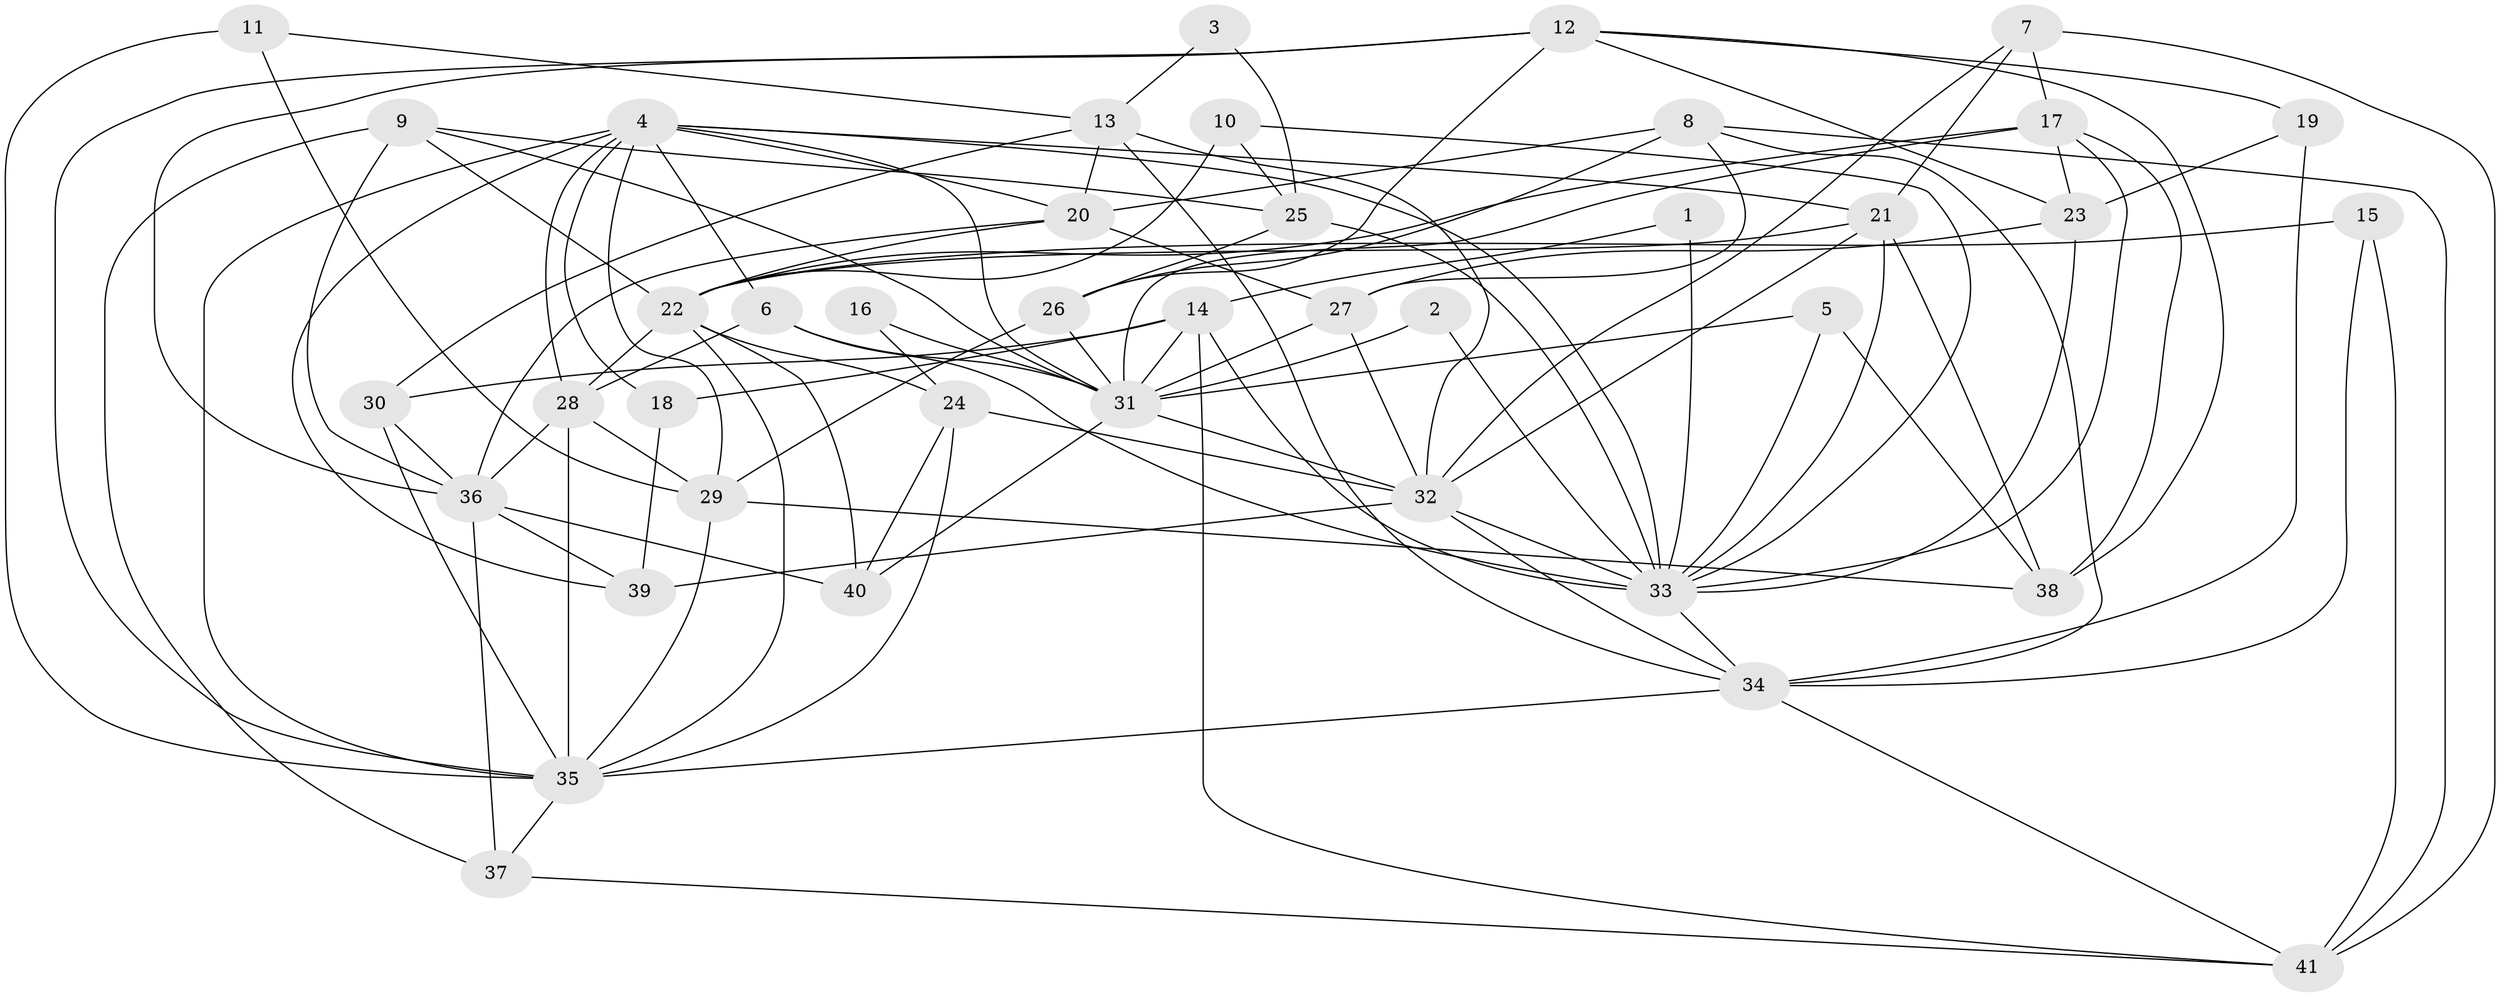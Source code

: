 // original degree distribution, {6: 0.1111111111111111, 8: 0.012345679012345678, 4: 0.24691358024691357, 5: 0.1728395061728395, 2: 0.13580246913580246, 3: 0.2839506172839506, 7: 0.037037037037037035}
// Generated by graph-tools (version 1.1) at 2025/26/03/09/25 03:26:19]
// undirected, 41 vertices, 112 edges
graph export_dot {
graph [start="1"]
  node [color=gray90,style=filled];
  1;
  2;
  3;
  4;
  5;
  6;
  7;
  8;
  9;
  10;
  11;
  12;
  13;
  14;
  15;
  16;
  17;
  18;
  19;
  20;
  21;
  22;
  23;
  24;
  25;
  26;
  27;
  28;
  29;
  30;
  31;
  32;
  33;
  34;
  35;
  36;
  37;
  38;
  39;
  40;
  41;
  1 -- 14 [weight=1.0];
  1 -- 33 [weight=1.0];
  2 -- 31 [weight=1.0];
  2 -- 33 [weight=2.0];
  3 -- 13 [weight=1.0];
  3 -- 25 [weight=1.0];
  4 -- 6 [weight=1.0];
  4 -- 18 [weight=1.0];
  4 -- 20 [weight=1.0];
  4 -- 21 [weight=1.0];
  4 -- 28 [weight=1.0];
  4 -- 29 [weight=2.0];
  4 -- 31 [weight=1.0];
  4 -- 33 [weight=2.0];
  4 -- 35 [weight=1.0];
  4 -- 39 [weight=1.0];
  5 -- 31 [weight=1.0];
  5 -- 33 [weight=1.0];
  5 -- 38 [weight=1.0];
  6 -- 28 [weight=1.0];
  6 -- 31 [weight=1.0];
  6 -- 33 [weight=1.0];
  7 -- 17 [weight=1.0];
  7 -- 21 [weight=1.0];
  7 -- 32 [weight=1.0];
  7 -- 41 [weight=1.0];
  8 -- 20 [weight=1.0];
  8 -- 26 [weight=1.0];
  8 -- 27 [weight=1.0];
  8 -- 34 [weight=1.0];
  8 -- 41 [weight=1.0];
  9 -- 22 [weight=1.0];
  9 -- 25 [weight=1.0];
  9 -- 31 [weight=1.0];
  9 -- 36 [weight=1.0];
  9 -- 37 [weight=1.0];
  10 -- 22 [weight=1.0];
  10 -- 25 [weight=1.0];
  10 -- 33 [weight=1.0];
  11 -- 13 [weight=1.0];
  11 -- 29 [weight=1.0];
  11 -- 35 [weight=1.0];
  12 -- 19 [weight=1.0];
  12 -- 23 [weight=1.0];
  12 -- 26 [weight=1.0];
  12 -- 35 [weight=1.0];
  12 -- 36 [weight=1.0];
  12 -- 38 [weight=1.0];
  13 -- 20 [weight=1.0];
  13 -- 30 [weight=1.0];
  13 -- 32 [weight=1.0];
  13 -- 34 [weight=1.0];
  14 -- 18 [weight=1.0];
  14 -- 30 [weight=2.0];
  14 -- 31 [weight=1.0];
  14 -- 33 [weight=1.0];
  14 -- 41 [weight=1.0];
  15 -- 22 [weight=1.0];
  15 -- 34 [weight=1.0];
  15 -- 41 [weight=1.0];
  16 -- 24 [weight=1.0];
  16 -- 31 [weight=2.0];
  17 -- 22 [weight=1.0];
  17 -- 23 [weight=1.0];
  17 -- 31 [weight=1.0];
  17 -- 33 [weight=1.0];
  17 -- 38 [weight=1.0];
  18 -- 39 [weight=1.0];
  19 -- 23 [weight=1.0];
  19 -- 34 [weight=1.0];
  20 -- 22 [weight=1.0];
  20 -- 27 [weight=1.0];
  20 -- 36 [weight=1.0];
  21 -- 22 [weight=1.0];
  21 -- 32 [weight=1.0];
  21 -- 33 [weight=1.0];
  21 -- 38 [weight=1.0];
  22 -- 24 [weight=1.0];
  22 -- 28 [weight=1.0];
  22 -- 35 [weight=1.0];
  22 -- 40 [weight=1.0];
  23 -- 27 [weight=1.0];
  23 -- 33 [weight=1.0];
  24 -- 32 [weight=1.0];
  24 -- 35 [weight=2.0];
  24 -- 40 [weight=1.0];
  25 -- 26 [weight=1.0];
  25 -- 33 [weight=1.0];
  26 -- 29 [weight=1.0];
  26 -- 31 [weight=1.0];
  27 -- 31 [weight=2.0];
  27 -- 32 [weight=1.0];
  28 -- 29 [weight=1.0];
  28 -- 35 [weight=1.0];
  28 -- 36 [weight=1.0];
  29 -- 35 [weight=1.0];
  29 -- 38 [weight=1.0];
  30 -- 35 [weight=1.0];
  30 -- 36 [weight=1.0];
  31 -- 32 [weight=1.0];
  31 -- 40 [weight=1.0];
  32 -- 33 [weight=2.0];
  32 -- 34 [weight=1.0];
  32 -- 39 [weight=1.0];
  33 -- 34 [weight=1.0];
  34 -- 35 [weight=1.0];
  34 -- 41 [weight=1.0];
  35 -- 37 [weight=1.0];
  36 -- 37 [weight=1.0];
  36 -- 39 [weight=1.0];
  36 -- 40 [weight=2.0];
  37 -- 41 [weight=1.0];
}
